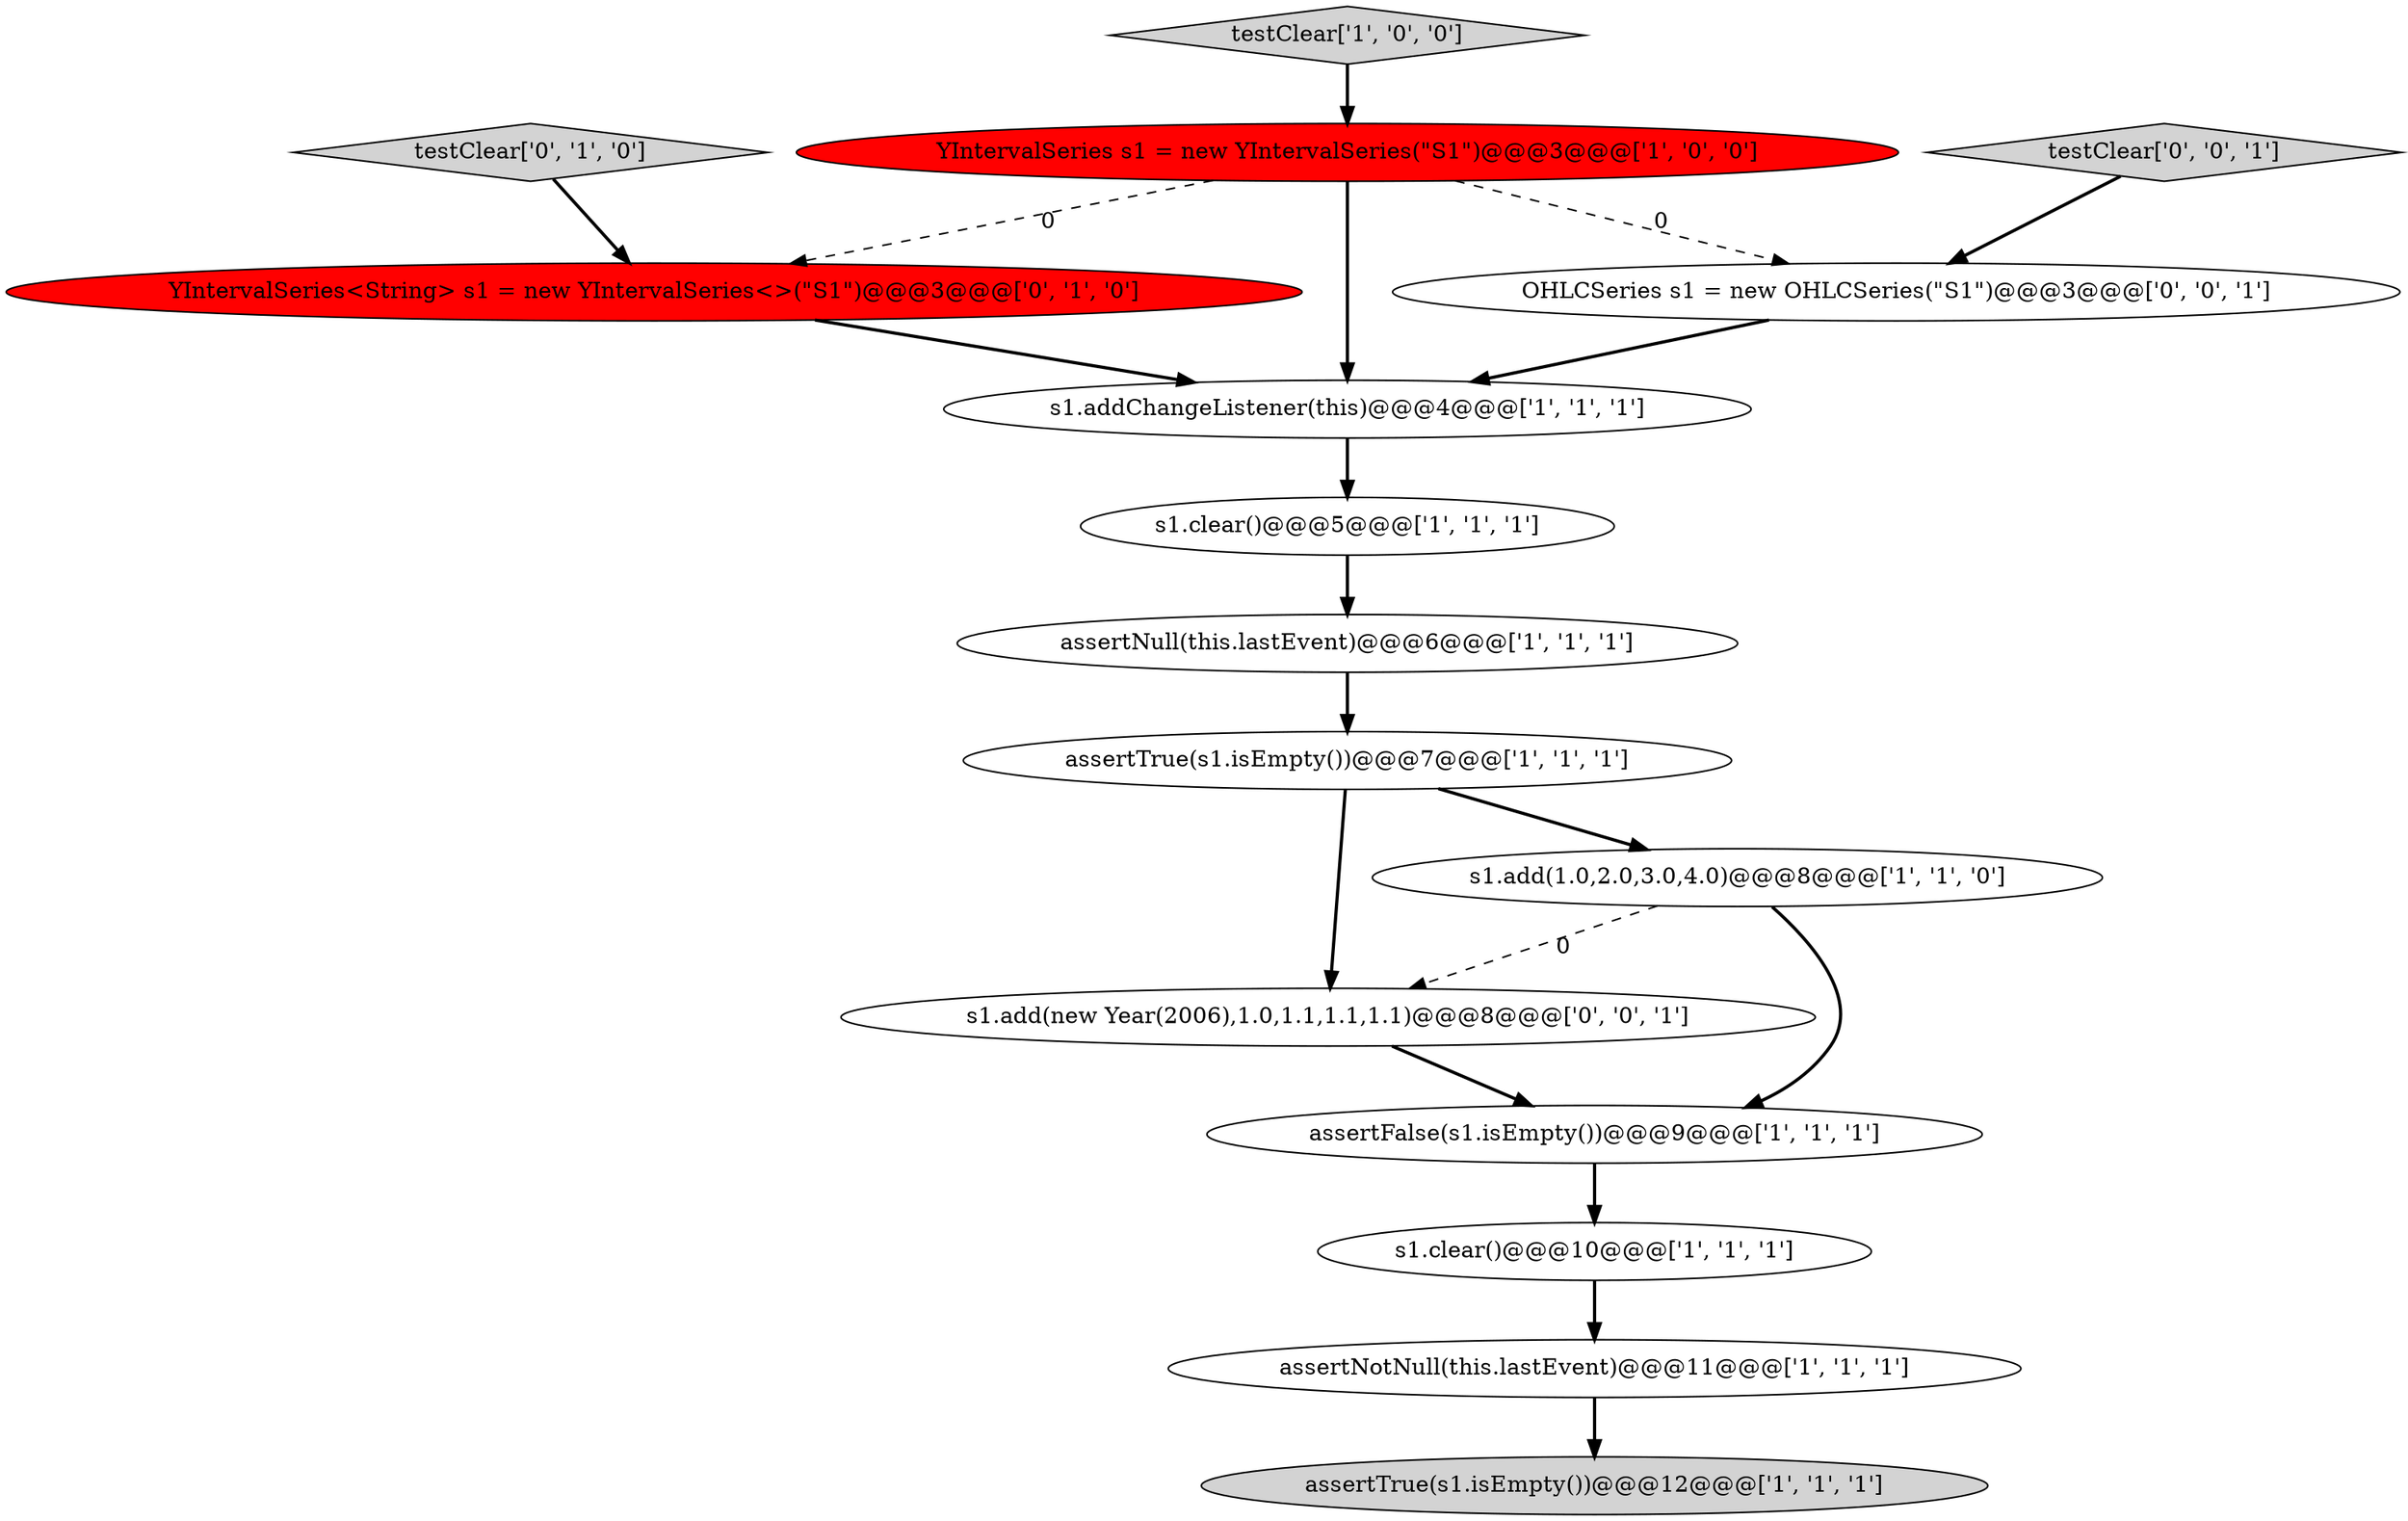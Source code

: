 digraph {
12 [style = filled, label = "testClear['0', '1', '0']", fillcolor = lightgray, shape = diamond image = "AAA0AAABBB2BBB"];
11 [style = filled, label = "YIntervalSeries<String> s1 = new YIntervalSeries<>(\"S1\")@@@3@@@['0', '1', '0']", fillcolor = red, shape = ellipse image = "AAA1AAABBB2BBB"];
4 [style = filled, label = "s1.clear()@@@5@@@['1', '1', '1']", fillcolor = white, shape = ellipse image = "AAA0AAABBB1BBB"];
14 [style = filled, label = "testClear['0', '0', '1']", fillcolor = lightgray, shape = diamond image = "AAA0AAABBB3BBB"];
9 [style = filled, label = "assertFalse(s1.isEmpty())@@@9@@@['1', '1', '1']", fillcolor = white, shape = ellipse image = "AAA0AAABBB1BBB"];
13 [style = filled, label = "OHLCSeries s1 = new OHLCSeries(\"S1\")@@@3@@@['0', '0', '1']", fillcolor = white, shape = ellipse image = "AAA0AAABBB3BBB"];
3 [style = filled, label = "assertNotNull(this.lastEvent)@@@11@@@['1', '1', '1']", fillcolor = white, shape = ellipse image = "AAA0AAABBB1BBB"];
0 [style = filled, label = "assertTrue(s1.isEmpty())@@@7@@@['1', '1', '1']", fillcolor = white, shape = ellipse image = "AAA0AAABBB1BBB"];
1 [style = filled, label = "s1.clear()@@@10@@@['1', '1', '1']", fillcolor = white, shape = ellipse image = "AAA0AAABBB1BBB"];
7 [style = filled, label = "assertTrue(s1.isEmpty())@@@12@@@['1', '1', '1']", fillcolor = lightgray, shape = ellipse image = "AAA0AAABBB1BBB"];
15 [style = filled, label = "s1.add(new Year(2006),1.0,1.1,1.1,1.1)@@@8@@@['0', '0', '1']", fillcolor = white, shape = ellipse image = "AAA0AAABBB3BBB"];
2 [style = filled, label = "testClear['1', '0', '0']", fillcolor = lightgray, shape = diamond image = "AAA0AAABBB1BBB"];
10 [style = filled, label = "assertNull(this.lastEvent)@@@6@@@['1', '1', '1']", fillcolor = white, shape = ellipse image = "AAA0AAABBB1BBB"];
6 [style = filled, label = "YIntervalSeries s1 = new YIntervalSeries(\"S1\")@@@3@@@['1', '0', '0']", fillcolor = red, shape = ellipse image = "AAA1AAABBB1BBB"];
5 [style = filled, label = "s1.add(1.0,2.0,3.0,4.0)@@@8@@@['1', '1', '0']", fillcolor = white, shape = ellipse image = "AAA0AAABBB1BBB"];
8 [style = filled, label = "s1.addChangeListener(this)@@@4@@@['1', '1', '1']", fillcolor = white, shape = ellipse image = "AAA0AAABBB1BBB"];
1->3 [style = bold, label=""];
4->10 [style = bold, label=""];
11->8 [style = bold, label=""];
8->4 [style = bold, label=""];
14->13 [style = bold, label=""];
13->8 [style = bold, label=""];
9->1 [style = bold, label=""];
5->9 [style = bold, label=""];
3->7 [style = bold, label=""];
6->13 [style = dashed, label="0"];
5->15 [style = dashed, label="0"];
15->9 [style = bold, label=""];
2->6 [style = bold, label=""];
0->15 [style = bold, label=""];
10->0 [style = bold, label=""];
6->8 [style = bold, label=""];
0->5 [style = bold, label=""];
6->11 [style = dashed, label="0"];
12->11 [style = bold, label=""];
}
